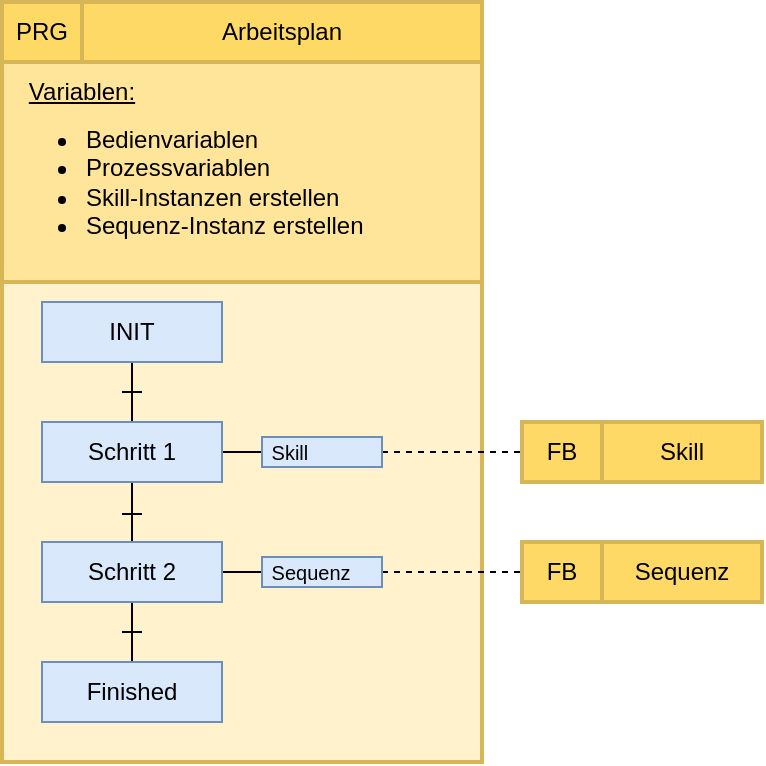 <mxfile version="26.0.3">
  <diagram name="Seite-1" id="cwkrJw7zeOfz96LjwUsd">
    <mxGraphModel dx="1027" dy="943" grid="1" gridSize="10" guides="1" tooltips="1" connect="1" arrows="1" fold="1" page="1" pageScale="1" pageWidth="1654" pageHeight="1169" math="0" shadow="0">
      <root>
        <mxCell id="0" />
        <mxCell id="1" parent="0" />
        <mxCell id="NxgZPjBIW7j_fwVD6QKq-1" value="Arbeitsplan" style="rounded=0;whiteSpace=wrap;html=1;fillColor=#FFD966;strokeColor=#d6b656;strokeWidth=2;" vertex="1" parent="1">
          <mxGeometry x="360" y="200" width="200" height="30" as="geometry" />
        </mxCell>
        <mxCell id="NxgZPjBIW7j_fwVD6QKq-2" value="PRG" style="rounded=0;whiteSpace=wrap;html=1;fillColor=#FFD966;strokeColor=#d6b656;strokeWidth=2;" vertex="1" parent="1">
          <mxGeometry x="320" y="200" width="40" height="30" as="geometry" />
        </mxCell>
        <mxCell id="NxgZPjBIW7j_fwVD6QKq-3" value="" style="rounded=0;whiteSpace=wrap;html=1;fillColor=#FFE599;strokeColor=#d6b656;strokeWidth=2;" vertex="1" parent="1">
          <mxGeometry x="320" y="230" width="240" height="110" as="geometry" />
        </mxCell>
        <mxCell id="NxgZPjBIW7j_fwVD6QKq-4" value="Variablen:" style="text;html=1;align=center;verticalAlign=middle;whiteSpace=wrap;rounded=0;fontStyle=4" vertex="1" parent="1">
          <mxGeometry x="330" y="230" width="60" height="30" as="geometry" />
        </mxCell>
        <mxCell id="NxgZPjBIW7j_fwVD6QKq-5" value="&lt;ul&gt;&lt;li&gt;Bedienvariablen&lt;/li&gt;&lt;li&gt;Prozessvariablen&lt;/li&gt;&lt;li&gt;Skill-Instanzen erstellen&lt;/li&gt;&lt;li&gt;Sequenz-Instanz erstellen&lt;/li&gt;&lt;/ul&gt;" style="text;html=1;align=left;verticalAlign=middle;whiteSpace=wrap;rounded=0;fontStyle=0" vertex="1" parent="1">
          <mxGeometry x="320" y="260" width="200" height="60" as="geometry" />
        </mxCell>
        <mxCell id="NxgZPjBIW7j_fwVD6QKq-6" value="" style="rounded=0;whiteSpace=wrap;html=1;fillColor=#FFF2CC;strokeColor=#d6b656;strokeWidth=2;" vertex="1" parent="1">
          <mxGeometry x="320" y="340" width="240" height="240" as="geometry" />
        </mxCell>
        <mxCell id="NxgZPjBIW7j_fwVD6QKq-11" style="edgeStyle=orthogonalEdgeStyle;rounded=0;orthogonalLoop=1;jettySize=auto;html=1;entryX=0.5;entryY=0;entryDx=0;entryDy=0;endArrow=none;endFill=0;" edge="1" parent="1" source="NxgZPjBIW7j_fwVD6QKq-7" target="NxgZPjBIW7j_fwVD6QKq-8">
          <mxGeometry relative="1" as="geometry" />
        </mxCell>
        <mxCell id="NxgZPjBIW7j_fwVD6QKq-7" value="INIT" style="rounded=0;whiteSpace=wrap;html=1;fillColor=#dae8fc;strokeColor=#6c8ebf;" vertex="1" parent="1">
          <mxGeometry x="340" y="350" width="90" height="30" as="geometry" />
        </mxCell>
        <mxCell id="NxgZPjBIW7j_fwVD6QKq-12" style="edgeStyle=orthogonalEdgeStyle;rounded=0;orthogonalLoop=1;jettySize=auto;html=1;entryX=0.5;entryY=0;entryDx=0;entryDy=0;endArrow=none;endFill=0;" edge="1" parent="1" source="NxgZPjBIW7j_fwVD6QKq-8" target="NxgZPjBIW7j_fwVD6QKq-9">
          <mxGeometry relative="1" as="geometry" />
        </mxCell>
        <mxCell id="NxgZPjBIW7j_fwVD6QKq-19" style="edgeStyle=orthogonalEdgeStyle;rounded=0;orthogonalLoop=1;jettySize=auto;html=1;entryX=0;entryY=0.5;entryDx=0;entryDy=0;endArrow=none;endFill=0;" edge="1" parent="1" source="NxgZPjBIW7j_fwVD6QKq-8" target="NxgZPjBIW7j_fwVD6QKq-17">
          <mxGeometry relative="1" as="geometry" />
        </mxCell>
        <mxCell id="NxgZPjBIW7j_fwVD6QKq-8" value="Schritt 1" style="rounded=0;whiteSpace=wrap;html=1;fillColor=#dae8fc;strokeColor=#6c8ebf;" vertex="1" parent="1">
          <mxGeometry x="340" y="410" width="90" height="30" as="geometry" />
        </mxCell>
        <mxCell id="NxgZPjBIW7j_fwVD6QKq-13" style="edgeStyle=orthogonalEdgeStyle;rounded=0;orthogonalLoop=1;jettySize=auto;html=1;endArrow=none;endFill=0;" edge="1" parent="1" source="NxgZPjBIW7j_fwVD6QKq-9" target="NxgZPjBIW7j_fwVD6QKq-10">
          <mxGeometry relative="1" as="geometry" />
        </mxCell>
        <mxCell id="NxgZPjBIW7j_fwVD6QKq-20" style="edgeStyle=orthogonalEdgeStyle;rounded=0;orthogonalLoop=1;jettySize=auto;html=1;entryX=0;entryY=0.5;entryDx=0;entryDy=0;endArrow=none;endFill=0;" edge="1" parent="1" source="NxgZPjBIW7j_fwVD6QKq-9" target="NxgZPjBIW7j_fwVD6QKq-18">
          <mxGeometry relative="1" as="geometry" />
        </mxCell>
        <mxCell id="NxgZPjBIW7j_fwVD6QKq-9" value="Schritt 2" style="rounded=0;whiteSpace=wrap;html=1;fillColor=#dae8fc;strokeColor=#6c8ebf;" vertex="1" parent="1">
          <mxGeometry x="340" y="470" width="90" height="30" as="geometry" />
        </mxCell>
        <mxCell id="NxgZPjBIW7j_fwVD6QKq-10" value="Finished" style="rounded=0;whiteSpace=wrap;html=1;fillColor=#dae8fc;strokeColor=#6c8ebf;" vertex="1" parent="1">
          <mxGeometry x="340" y="530" width="90" height="30" as="geometry" />
        </mxCell>
        <mxCell id="NxgZPjBIW7j_fwVD6QKq-14" value="" style="endArrow=none;html=1;rounded=0;" edge="1" parent="1">
          <mxGeometry width="50" height="50" relative="1" as="geometry">
            <mxPoint x="380" y="395" as="sourcePoint" />
            <mxPoint x="390" y="395" as="targetPoint" />
          </mxGeometry>
        </mxCell>
        <mxCell id="NxgZPjBIW7j_fwVD6QKq-15" value="" style="endArrow=none;html=1;rounded=0;" edge="1" parent="1">
          <mxGeometry width="50" height="50" relative="1" as="geometry">
            <mxPoint x="380" y="456" as="sourcePoint" />
            <mxPoint x="390" y="456" as="targetPoint" />
          </mxGeometry>
        </mxCell>
        <mxCell id="NxgZPjBIW7j_fwVD6QKq-16" value="" style="endArrow=none;html=1;rounded=0;" edge="1" parent="1">
          <mxGeometry width="50" height="50" relative="1" as="geometry">
            <mxPoint x="380" y="515" as="sourcePoint" />
            <mxPoint x="390" y="515" as="targetPoint" />
          </mxGeometry>
        </mxCell>
        <mxCell id="NxgZPjBIW7j_fwVD6QKq-21" style="edgeStyle=orthogonalEdgeStyle;rounded=0;orthogonalLoop=1;jettySize=auto;html=1;endArrow=none;endFill=0;dashed=1;" edge="1" parent="1" source="NxgZPjBIW7j_fwVD6QKq-17">
          <mxGeometry relative="1" as="geometry">
            <mxPoint x="580" y="425" as="targetPoint" />
          </mxGeometry>
        </mxCell>
        <mxCell id="NxgZPjBIW7j_fwVD6QKq-17" value="&amp;nbsp;Skill" style="rounded=0;whiteSpace=wrap;html=1;fillColor=#dae8fc;strokeColor=#6c8ebf;fontSize=10;align=left;" vertex="1" parent="1">
          <mxGeometry x="450" y="417.5" width="60" height="15" as="geometry" />
        </mxCell>
        <mxCell id="NxgZPjBIW7j_fwVD6QKq-22" style="edgeStyle=orthogonalEdgeStyle;rounded=0;orthogonalLoop=1;jettySize=auto;html=1;endArrow=none;endFill=0;dashed=1;" edge="1" parent="1" source="NxgZPjBIW7j_fwVD6QKq-18">
          <mxGeometry relative="1" as="geometry">
            <mxPoint x="580" y="485" as="targetPoint" />
          </mxGeometry>
        </mxCell>
        <mxCell id="NxgZPjBIW7j_fwVD6QKq-18" value="&amp;nbsp;Sequenz" style="rounded=0;whiteSpace=wrap;html=1;fillColor=#dae8fc;strokeColor=#6c8ebf;fontSize=10;align=left;" vertex="1" parent="1">
          <mxGeometry x="450" y="477.5" width="60" height="15" as="geometry" />
        </mxCell>
        <mxCell id="NxgZPjBIW7j_fwVD6QKq-24" value="Skill" style="rounded=0;whiteSpace=wrap;html=1;fillColor=#FFD966;strokeColor=#d6b656;strokeWidth=2;" vertex="1" parent="1">
          <mxGeometry x="620" y="410" width="80" height="30" as="geometry" />
        </mxCell>
        <mxCell id="NxgZPjBIW7j_fwVD6QKq-25" value="FB" style="rounded=0;whiteSpace=wrap;html=1;fillColor=#FFD966;strokeColor=#d6b656;strokeWidth=2;" vertex="1" parent="1">
          <mxGeometry x="580" y="410" width="40" height="30" as="geometry" />
        </mxCell>
        <mxCell id="NxgZPjBIW7j_fwVD6QKq-26" value="Sequenz" style="rounded=0;whiteSpace=wrap;html=1;fillColor=#FFD966;strokeColor=#d6b656;strokeWidth=2;" vertex="1" parent="1">
          <mxGeometry x="620" y="470" width="80" height="30" as="geometry" />
        </mxCell>
        <mxCell id="NxgZPjBIW7j_fwVD6QKq-27" value="FB" style="rounded=0;whiteSpace=wrap;html=1;fillColor=#FFD966;strokeColor=#d6b656;strokeWidth=2;" vertex="1" parent="1">
          <mxGeometry x="580" y="470" width="40" height="30" as="geometry" />
        </mxCell>
      </root>
    </mxGraphModel>
  </diagram>
</mxfile>
